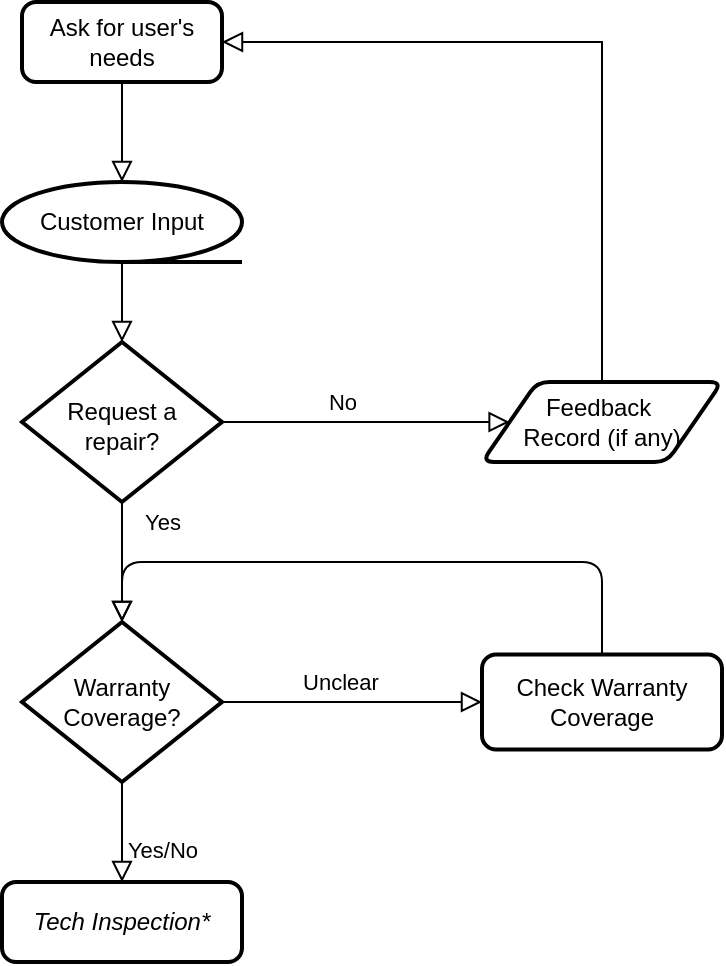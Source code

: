 <mxfile version="24.4.0" type="device" pages="3">
  <diagram id="C5RBs43oDa-KdzZeNtuy" name="priori_info">
    <mxGraphModel dx="966" dy="742" grid="1" gridSize="10" guides="1" tooltips="1" connect="1" arrows="1" fold="1" page="1" pageScale="1" pageWidth="827" pageHeight="1169" math="0" shadow="0">
      <root>
        <mxCell id="WIyWlLk6GJQsqaUBKTNV-0" />
        <mxCell id="WIyWlLk6GJQsqaUBKTNV-1" parent="WIyWlLk6GJQsqaUBKTNV-0" />
        <mxCell id="WIyWlLk6GJQsqaUBKTNV-2" value="" style="rounded=0;html=1;jettySize=auto;orthogonalLoop=1;fontSize=11;endArrow=block;endFill=0;endSize=8;strokeWidth=1;shadow=0;labelBackgroundColor=none;edgeStyle=orthogonalEdgeStyle;" parent="WIyWlLk6GJQsqaUBKTNV-1" source="WIyWlLk6GJQsqaUBKTNV-3" target="WIyWlLk6GJQsqaUBKTNV-6" edge="1">
          <mxGeometry relative="1" as="geometry" />
        </mxCell>
        <mxCell id="WIyWlLk6GJQsqaUBKTNV-3" value="Customer Input" style="rounded=1;whiteSpace=wrap;html=1;fontSize=12;glass=0;strokeWidth=2;shadow=0;shape=mxgraph.flowchart.sequential_data;arcSize=12;size=0.23;" parent="WIyWlLk6GJQsqaUBKTNV-1" vertex="1">
          <mxGeometry x="200" y="170" width="120" height="40" as="geometry" />
        </mxCell>
        <mxCell id="WIyWlLk6GJQsqaUBKTNV-4" value="Yes" style="rounded=0;html=1;jettySize=auto;orthogonalLoop=1;fontSize=11;endArrow=block;endFill=0;endSize=8;strokeWidth=1;shadow=0;labelBackgroundColor=none;edgeStyle=orthogonalEdgeStyle;" parent="WIyWlLk6GJQsqaUBKTNV-1" source="WIyWlLk6GJQsqaUBKTNV-6" target="WIyWlLk6GJQsqaUBKTNV-10" edge="1">
          <mxGeometry x="-0.667" y="20" relative="1" as="geometry">
            <mxPoint as="offset" />
          </mxGeometry>
        </mxCell>
        <mxCell id="WIyWlLk6GJQsqaUBKTNV-5" value="No" style="edgeStyle=orthogonalEdgeStyle;rounded=0;html=1;jettySize=auto;orthogonalLoop=1;fontSize=11;endArrow=block;endFill=0;endSize=8;strokeWidth=1;shadow=0;labelBackgroundColor=none;" parent="WIyWlLk6GJQsqaUBKTNV-1" source="WIyWlLk6GJQsqaUBKTNV-6" target="WIyWlLk6GJQsqaUBKTNV-7" edge="1">
          <mxGeometry x="-0.167" y="10" relative="1" as="geometry">
            <mxPoint as="offset" />
          </mxGeometry>
        </mxCell>
        <mxCell id="WIyWlLk6GJQsqaUBKTNV-6" value="Request a repair?" style="whiteSpace=wrap;html=1;shadow=0;fontFamily=Helvetica;fontSize=12;align=center;strokeWidth=2;spacing=6;spacingTop=4;shape=mxgraph.flowchart.decision;" parent="WIyWlLk6GJQsqaUBKTNV-1" vertex="1">
          <mxGeometry x="210" y="250" width="100" height="80" as="geometry" />
        </mxCell>
        <mxCell id="B-Al2pGXCWG6_MiiB4sn-1" style="edgeStyle=orthogonalEdgeStyle;rounded=0;orthogonalLoop=1;jettySize=auto;html=1;exitX=0.5;exitY=0;exitDx=0;exitDy=0;entryX=1;entryY=0.5;entryDx=0;entryDy=0;strokeColor=default;align=center;verticalAlign=middle;fontFamily=Helvetica;fontSize=12;fontColor=default;labelBackgroundColor=default;endArrow=block;endFill=0;endSize=8;" parent="WIyWlLk6GJQsqaUBKTNV-1" source="WIyWlLk6GJQsqaUBKTNV-7" target="r2N7Y73_zkbhH6JUuwwn-2" edge="1">
          <mxGeometry relative="1" as="geometry" />
        </mxCell>
        <mxCell id="WIyWlLk6GJQsqaUBKTNV-7" value="Feedback&amp;nbsp;&lt;div&gt;Record (if any)&lt;/div&gt;" style="rounded=1;whiteSpace=wrap;html=1;fontSize=12;glass=0;strokeWidth=2;shadow=0;absoluteArcSize=1;arcSize=12;shape=parallelogram;perimeter=parallelogramPerimeter;size=0.23;" parent="WIyWlLk6GJQsqaUBKTNV-1" vertex="1">
          <mxGeometry x="440" y="270" width="120" height="40" as="geometry" />
        </mxCell>
        <mxCell id="WIyWlLk6GJQsqaUBKTNV-8" value="Yes/No" style="rounded=0;html=1;jettySize=auto;orthogonalLoop=1;fontSize=11;endArrow=block;endFill=0;endSize=8;strokeWidth=1;shadow=0;labelBackgroundColor=none;edgeStyle=orthogonalEdgeStyle;" parent="WIyWlLk6GJQsqaUBKTNV-1" source="WIyWlLk6GJQsqaUBKTNV-10" target="WIyWlLk6GJQsqaUBKTNV-11" edge="1">
          <mxGeometry x="0.333" y="20" relative="1" as="geometry">
            <mxPoint as="offset" />
          </mxGeometry>
        </mxCell>
        <mxCell id="232slQO33e6bVdJ9wasK-0" style="edgeStyle=orthogonalEdgeStyle;rounded=0;orthogonalLoop=1;jettySize=auto;html=1;exitX=1;exitY=0.5;exitDx=0;exitDy=0;entryX=0;entryY=0.5;entryDx=0;entryDy=0;endArrow=block;endFill=0;endSize=8;" parent="WIyWlLk6GJQsqaUBKTNV-1" source="WIyWlLk6GJQsqaUBKTNV-10" target="q6erhi1aM6nhE-m1oEGl-2" edge="1">
          <mxGeometry relative="1" as="geometry" />
        </mxCell>
        <mxCell id="232slQO33e6bVdJ9wasK-6" value="Unclear" style="edgeLabel;html=1;align=center;verticalAlign=middle;resizable=0;points=[];fontFamily=Helvetica;fontSize=11;fontColor=default;labelBackgroundColor=default;" parent="232slQO33e6bVdJ9wasK-0" vertex="1" connectable="0">
          <mxGeometry x="-0.092" y="3" relative="1" as="geometry">
            <mxPoint y="-7" as="offset" />
          </mxGeometry>
        </mxCell>
        <mxCell id="WIyWlLk6GJQsqaUBKTNV-10" value="Warranty Coverage?" style="whiteSpace=wrap;html=1;shadow=0;fontFamily=Helvetica;fontSize=12;align=center;strokeWidth=2;spacing=6;spacingTop=0;shape=mxgraph.flowchart.decision;" parent="WIyWlLk6GJQsqaUBKTNV-1" vertex="1">
          <mxGeometry x="210" y="390" width="100" height="80" as="geometry" />
        </mxCell>
        <mxCell id="WIyWlLk6GJQsqaUBKTNV-11" value="&lt;i&gt;Tech Inspection*&lt;/i&gt;" style="rounded=1;whiteSpace=wrap;html=1;fontSize=12;glass=0;strokeWidth=2;shadow=0;absoluteArcSize=1;arcSize=14;" parent="WIyWlLk6GJQsqaUBKTNV-1" vertex="1">
          <mxGeometry x="200" y="520" width="120" height="40" as="geometry" />
        </mxCell>
        <mxCell id="232slQO33e6bVdJ9wasK-5" style="edgeStyle=orthogonalEdgeStyle;rounded=1;orthogonalLoop=1;jettySize=auto;html=1;exitX=0.5;exitY=0;exitDx=0;exitDy=0;entryX=0.5;entryY=0;entryDx=0;entryDy=0;strokeColor=default;align=center;verticalAlign=middle;fontFamily=Helvetica;fontSize=11;fontColor=default;labelBackgroundColor=default;endArrow=block;endFill=0;endSize=8;jumpStyle=arc;curved=0;" parent="WIyWlLk6GJQsqaUBKTNV-1" source="q6erhi1aM6nhE-m1oEGl-2" target="WIyWlLk6GJQsqaUBKTNV-10" edge="1">
          <mxGeometry relative="1" as="geometry">
            <Array as="points">
              <mxPoint x="500" y="360" />
              <mxPoint x="260" y="360" />
            </Array>
          </mxGeometry>
        </mxCell>
        <mxCell id="q6erhi1aM6nhE-m1oEGl-2" value="Check Warranty Coverage" style="rounded=1;whiteSpace=wrap;html=1;shadow=0;strokeWidth=2;spacing=6;spacingTop=0;absoluteArcSize=1;arcSize=14;" parent="WIyWlLk6GJQsqaUBKTNV-1" vertex="1">
          <mxGeometry x="440" y="406.25" width="120" height="47.5" as="geometry" />
        </mxCell>
        <mxCell id="r2N7Y73_zkbhH6JUuwwn-2" value="Ask for user&#39;s needs" style="rounded=1;whiteSpace=wrap;html=1;shadow=0;strokeWidth=2;spacing=6;spacingTop=0;absoluteArcSize=1;arcSize=14;" parent="WIyWlLk6GJQsqaUBKTNV-1" vertex="1">
          <mxGeometry x="210" y="80" width="100" height="40" as="geometry" />
        </mxCell>
        <mxCell id="B-Al2pGXCWG6_MiiB4sn-0" style="edgeStyle=orthogonalEdgeStyle;rounded=0;orthogonalLoop=1;jettySize=auto;html=1;exitX=0.5;exitY=1;exitDx=0;exitDy=0;entryX=0.5;entryY=0;entryDx=0;entryDy=0;entryPerimeter=0;strokeColor=default;align=center;verticalAlign=middle;fontFamily=Helvetica;fontSize=12;fontColor=default;labelBackgroundColor=default;endArrow=block;endFill=0;endSize=8;" parent="WIyWlLk6GJQsqaUBKTNV-1" source="r2N7Y73_zkbhH6JUuwwn-2" target="WIyWlLk6GJQsqaUBKTNV-3" edge="1">
          <mxGeometry relative="1" as="geometry" />
        </mxCell>
      </root>
    </mxGraphModel>
  </diagram>
  <diagram id="0H7Suxa308K33kMZxJ0N" name="tech_inspection">
    <mxGraphModel dx="966" dy="742" grid="1" gridSize="10" guides="1" tooltips="1" connect="1" arrows="1" fold="1" page="1" pageScale="1" pageWidth="827" pageHeight="1169" math="0" shadow="0">
      <root>
        <mxCell id="0" />
        <mxCell id="1" parent="0" />
        <mxCell id="O9rupshPxPzfkcAa0F1l-7" value="" style="edgeStyle=orthogonalEdgeStyle;rounded=0;orthogonalLoop=1;jettySize=auto;html=1;strokeColor=default;align=center;verticalAlign=middle;fontFamily=Helvetica;fontSize=13;fontColor=default;labelBackgroundColor=default;endArrow=block;endFill=0;endSize=8;" parent="1" source="HBfwX7Nua79EtiiJhxBP-1" target="O9rupshPxPzfkcAa0F1l-6" edge="1">
          <mxGeometry relative="1" as="geometry" />
        </mxCell>
        <mxCell id="O9rupshPxPzfkcAa0F1l-10" style="edgeStyle=orthogonalEdgeStyle;rounded=0;orthogonalLoop=1;jettySize=auto;html=1;exitX=0.5;exitY=1;exitDx=0;exitDy=0;entryX=0.5;entryY=0;entryDx=0;entryDy=0;strokeColor=default;align=center;verticalAlign=middle;fontFamily=Helvetica;fontSize=13;fontColor=default;labelBackgroundColor=default;endArrow=block;endFill=0;endSize=8;" parent="1" source="HBfwX7Nua79EtiiJhxBP-1" target="O9rupshPxPzfkcAa0F1l-8" edge="1">
          <mxGeometry relative="1" as="geometry" />
        </mxCell>
        <mxCell id="O9rupshPxPzfkcAa0F1l-11" style="edgeStyle=orthogonalEdgeStyle;rounded=0;orthogonalLoop=1;jettySize=auto;html=1;exitX=0.5;exitY=1;exitDx=0;exitDy=0;strokeColor=default;align=center;verticalAlign=middle;fontFamily=Helvetica;fontSize=13;fontColor=default;labelBackgroundColor=default;endArrow=block;endFill=0;endSize=8;" parent="1" source="HBfwX7Nua79EtiiJhxBP-1" target="O9rupshPxPzfkcAa0F1l-9" edge="1">
          <mxGeometry relative="1" as="geometry" />
        </mxCell>
        <mxCell id="HBfwX7Nua79EtiiJhxBP-1" value="&lt;i style=&quot;font-size: 13px;&quot;&gt;Prepare Suggestion&lt;/i&gt;" style="rounded=1;whiteSpace=wrap;html=1;fontSize=13;glass=0;strokeWidth=2;shadow=0;absoluteArcSize=1;arcSize=14;" parent="1" vertex="1">
          <mxGeometry x="230" y="220" width="140" height="50" as="geometry" />
        </mxCell>
        <mxCell id="KpUsP7Or71GDV0AGmmpj-18" value="" style="edgeStyle=orthogonalEdgeStyle;rounded=0;orthogonalLoop=1;jettySize=auto;html=1;strokeColor=default;align=center;verticalAlign=middle;fontFamily=Helvetica;fontSize=13;fontColor=default;labelBackgroundColor=default;endArrow=block;endFill=0;endSize=8;sourcePerimeterSpacing=25;entryX=0.5;entryY=0;entryDx=0;entryDy=0;entryPerimeter=0;" parent="1" source="O9rupshPxPzfkcAa0F1l-6" target="O9rupshPxPzfkcAa0F1l-14" edge="1">
          <mxGeometry relative="1" as="geometry" />
        </mxCell>
        <mxCell id="O9rupshPxPzfkcAa0F1l-6" value="Replace" style="whiteSpace=wrap;html=1;rounded=1;glass=0;strokeWidth=1;shadow=0;verticalLabelPosition=bottom;verticalAlign=top;shape=mxgraph.flowchart.parallel_mode;pointerEvents=1;fontSize=13;" parent="1" vertex="1">
          <mxGeometry x="260" y="360" width="80" height="50" as="geometry" />
        </mxCell>
        <mxCell id="KpUsP7Or71GDV0AGmmpj-22" value="" style="edgeStyle=orthogonalEdgeStyle;rounded=0;orthogonalLoop=1;jettySize=auto;html=1;strokeColor=default;align=center;verticalAlign=middle;fontFamily=Helvetica;fontSize=13;fontColor=default;labelBackgroundColor=default;endArrow=block;endFill=0;endSize=8;sourcePerimeterSpacing=25;entryX=0.5;entryY=0;entryDx=0;entryDy=0;entryPerimeter=0;" parent="1" source="O9rupshPxPzfkcAa0F1l-8" target="O9rupshPxPzfkcAa0F1l-14" edge="1">
          <mxGeometry relative="1" as="geometry">
            <Array as="points">
              <mxPoint x="440" y="470" />
              <mxPoint x="300" y="470" />
            </Array>
          </mxGeometry>
        </mxCell>
        <mxCell id="O9rupshPxPzfkcAa0F1l-8" value="Repair" style="whiteSpace=wrap;html=1;rounded=1;glass=0;strokeWidth=1;shadow=0;verticalLabelPosition=bottom;verticalAlign=top;shape=mxgraph.flowchart.parallel_mode;pointerEvents=1;fontSize=13;" parent="1" vertex="1">
          <mxGeometry x="400" y="360" width="80" height="50" as="geometry" />
        </mxCell>
        <mxCell id="O9rupshPxPzfkcAa0F1l-9" value="Trade-in" style="whiteSpace=wrap;html=1;rounded=1;glass=0;strokeWidth=1;shadow=0;verticalLabelPosition=bottom;verticalAlign=top;shape=mxgraph.flowchart.parallel_mode;pointerEvents=1;fontSize=13;" parent="1" vertex="1">
          <mxGeometry x="540" y="360" width="80" height="50" as="geometry" />
        </mxCell>
        <mxCell id="O9rupshPxPzfkcAa0F1l-14" value="Pick Strategy" style="strokeWidth=2;html=1;shape=mxgraph.flowchart.decision;whiteSpace=wrap;fontFamily=Helvetica;fontSize=12;fontColor=default;labelBackgroundColor=default;" parent="1" vertex="1">
          <mxGeometry x="250" y="530" width="100" height="60" as="geometry" />
        </mxCell>
        <mxCell id="TO2VjqVq33ZmU-2ASmlG-3" style="edgeStyle=orthogonalEdgeStyle;rounded=0;orthogonalLoop=1;jettySize=auto;html=1;exitX=0;exitY=0.5;exitDx=0;exitDy=0;exitPerimeter=0;strokeColor=default;align=center;verticalAlign=middle;fontFamily=Helvetica;fontSize=13;fontColor=default;labelBackgroundColor=default;endArrow=block;endFill=0;endSize=8;curved=1;targetPerimeterSpacing=27;" parent="1" source="BKmdf22gpWXtIfpGgajJ-4" target="TO2VjqVq33ZmU-2ASmlG-2" edge="1">
          <mxGeometry relative="1" as="geometry" />
        </mxCell>
        <mxCell id="BKmdf22gpWXtIfpGgajJ-4" value="Agent&#39;s&amp;nbsp;&lt;div style=&quot;font-size: 13px;&quot;&gt;Utterance&lt;/div&gt;" style="strokeWidth=2;html=1;shape=mxgraph.flowchart.display;whiteSpace=wrap;fontFamily=Helvetica;fontSize=13;fontColor=default;labelBackgroundColor=default;" parent="1" vertex="1">
          <mxGeometry x="250" y="640" width="100" height="60" as="geometry" />
        </mxCell>
        <mxCell id="BKmdf22gpWXtIfpGgajJ-5" style="edgeStyle=orthogonalEdgeStyle;rounded=0;orthogonalLoop=1;jettySize=auto;html=1;exitX=0.5;exitY=1;exitDx=0;exitDy=0;exitPerimeter=0;entryX=0.5;entryY=0;entryDx=0;entryDy=0;entryPerimeter=0;strokeColor=default;align=center;verticalAlign=middle;fontFamily=Helvetica;fontSize=13;fontColor=default;labelBackgroundColor=default;endArrow=block;endFill=0;endSize=8;" parent="1" source="O9rupshPxPzfkcAa0F1l-14" target="BKmdf22gpWXtIfpGgajJ-4" edge="1">
          <mxGeometry relative="1" as="geometry" />
        </mxCell>
        <mxCell id="TO2VjqVq33ZmU-2ASmlG-2" value="Customer" style="shape=umlActor;verticalLabelPosition=bottom;verticalAlign=top;html=1;outlineConnect=0;fontFamily=Helvetica;fontSize=13;fontColor=default;labelBackgroundColor=default;" parent="1" vertex="1">
          <mxGeometry x="90" y="300" width="30" height="60" as="geometry" />
        </mxCell>
        <mxCell id="KpUsP7Or71GDV0AGmmpj-2" value="Customer Input" style="strokeWidth=2;html=1;shape=mxgraph.flowchart.sequential_data;whiteSpace=wrap;fontFamily=Helvetica;fontSize=13;fontColor=default;labelBackgroundColor=default;" parent="1" vertex="1">
          <mxGeometry x="250" y="20" width="100" height="60" as="geometry" />
        </mxCell>
        <mxCell id="KpUsP7Or71GDV0AGmmpj-4" style="edgeStyle=orthogonalEdgeStyle;rounded=0;orthogonalLoop=1;jettySize=auto;html=1;exitX=0.5;exitY=1;exitDx=0;exitDy=0;exitPerimeter=0;entryX=0.5;entryY=0;entryDx=0;entryDy=0;strokeColor=default;align=center;verticalAlign=middle;fontFamily=Helvetica;fontSize=13;fontColor=default;labelBackgroundColor=default;endArrow=block;endFill=0;endSize=8;" parent="1" source="KpUsP7Or71GDV0AGmmpj-3" target="HBfwX7Nua79EtiiJhxBP-1" edge="1">
          <mxGeometry relative="1" as="geometry" />
        </mxCell>
        <mxCell id="KpUsP7Or71GDV0AGmmpj-5" value="No" style="edgeLabel;html=1;align=center;verticalAlign=middle;resizable=0;points=[];strokeColor=default;strokeWidth=2;fontFamily=Helvetica;fontSize=13;fontColor=default;labelBackgroundColor=default;fillColor=default;" parent="KpUsP7Or71GDV0AGmmpj-4" vertex="1" connectable="0">
          <mxGeometry x="-0.32" y="1" relative="1" as="geometry">
            <mxPoint x="9" as="offset" />
          </mxGeometry>
        </mxCell>
        <mxCell id="KpUsP7Or71GDV0AGmmpj-9" value="" style="edgeStyle=orthogonalEdgeStyle;rounded=0;orthogonalLoop=1;jettySize=auto;html=1;strokeColor=default;align=center;verticalAlign=middle;fontFamily=Helvetica;fontSize=13;fontColor=default;labelBackgroundColor=default;endArrow=block;endFill=0;endSize=8;" parent="1" source="KpUsP7Or71GDV0AGmmpj-3" target="KpUsP7Or71GDV0AGmmpj-8" edge="1">
          <mxGeometry relative="1" as="geometry" />
        </mxCell>
        <mxCell id="KpUsP7Or71GDV0AGmmpj-3" value="Satisfied?" style="strokeWidth=2;html=1;shape=mxgraph.flowchart.decision;whiteSpace=wrap;strokeColor=default;align=center;verticalAlign=middle;fontFamily=Helvetica;fontSize=13;fontColor=default;labelBackgroundColor=default;fillColor=default;" parent="1" vertex="1">
          <mxGeometry x="250" y="120" width="100" height="60" as="geometry" />
        </mxCell>
        <mxCell id="KpUsP7Or71GDV0AGmmpj-6" style="edgeStyle=orthogonalEdgeStyle;rounded=0;orthogonalLoop=1;jettySize=auto;html=1;exitX=0.5;exitY=1;exitDx=0;exitDy=0;exitPerimeter=0;entryX=0.5;entryY=0;entryDx=0;entryDy=0;entryPerimeter=0;strokeColor=default;align=center;verticalAlign=middle;fontFamily=Helvetica;fontSize=13;fontColor=default;labelBackgroundColor=default;endArrow=block;endFill=0;endSize=8;" parent="1" source="KpUsP7Or71GDV0AGmmpj-2" target="KpUsP7Or71GDV0AGmmpj-3" edge="1">
          <mxGeometry relative="1" as="geometry" />
        </mxCell>
        <mxCell id="KpUsP7Or71GDV0AGmmpj-8" value="End" style="whiteSpace=wrap;html=1;strokeWidth=2;labelBackgroundColor=default;shape=mxgraph.flowchart.terminator;fontSize=13;" parent="1" vertex="1">
          <mxGeometry x="440" y="130" width="80" height="40" as="geometry" />
        </mxCell>
        <mxCell id="KpUsP7Or71GDV0AGmmpj-11" style="edgeStyle=orthogonalEdgeStyle;rounded=0;orthogonalLoop=1;jettySize=auto;html=1;entryX=0;entryY=0.5;entryDx=0;entryDy=0;entryPerimeter=0;strokeColor=default;align=center;verticalAlign=middle;fontFamily=Helvetica;fontSize=13;fontColor=default;labelBackgroundColor=default;endArrow=block;endFill=0;endSize=8;curved=1;sourcePerimeterSpacing=10;" parent="1" source="TO2VjqVq33ZmU-2ASmlG-2" target="KpUsP7Or71GDV0AGmmpj-2" edge="1">
          <mxGeometry relative="1" as="geometry">
            <Array as="points">
              <mxPoint x="105" y="50" />
            </Array>
          </mxGeometry>
        </mxCell>
        <mxCell id="KpUsP7Or71GDV0AGmmpj-23" style="edgeStyle=orthogonalEdgeStyle;rounded=0;orthogonalLoop=1;jettySize=auto;html=1;entryX=0.5;entryY=0;entryDx=0;entryDy=0;entryPerimeter=0;strokeColor=default;align=center;verticalAlign=middle;fontFamily=Helvetica;fontSize=13;fontColor=default;labelBackgroundColor=default;endArrow=block;endFill=0;endSize=8;sourcePerimeterSpacing=25;" parent="1" source="O9rupshPxPzfkcAa0F1l-9" target="O9rupshPxPzfkcAa0F1l-14" edge="1">
          <mxGeometry relative="1" as="geometry">
            <Array as="points">
              <mxPoint x="581" y="470" />
              <mxPoint x="300" y="470" />
            </Array>
          </mxGeometry>
        </mxCell>
      </root>
    </mxGraphModel>
  </diagram>
  <diagram id="ukW5nZTWxzHmw47sE8yi" name="graph_of_thoughts">
    <mxGraphModel dx="970" dy="742" grid="1" gridSize="10" guides="1" tooltips="1" connect="1" arrows="1" fold="1" page="1" pageScale="1" pageWidth="827" pageHeight="1169" math="0" shadow="0">
      <root>
        <mxCell id="0" />
        <mxCell id="1" parent="0" />
        <mxCell id="GsBD2acbDb1_ZnvfJPKG-8" value="" style="edgeStyle=orthogonalEdgeStyle;rounded=0;orthogonalLoop=1;jettySize=auto;html=1;strokeColor=default;align=center;verticalAlign=middle;fontFamily=Helvetica;fontSize=12;fontColor=default;labelBackgroundColor=default;endArrow=block;endFill=0;endSize=8;" edge="1" parent="1" source="z9cPN60y4VvHsgjDB9Tx-1" target="GsBD2acbDb1_ZnvfJPKG-7">
          <mxGeometry relative="1" as="geometry" />
        </mxCell>
        <mxCell id="z9cPN60y4VvHsgjDB9Tx-1" value="User Input" style="strokeWidth=2;html=1;shape=mxgraph.flowchart.start_1;whiteSpace=wrap;strokeColor=default;align=center;verticalAlign=middle;fontFamily=Helvetica;fontSize=12;fontColor=default;labelBackgroundColor=default;fillColor=default;" vertex="1" parent="1">
          <mxGeometry x="180" y="80" width="100" height="50" as="geometry" />
        </mxCell>
        <mxCell id="vIItR4epb2CKRpalAAMz-7" value="" style="edgeStyle=orthogonalEdgeStyle;rounded=0;orthogonalLoop=1;jettySize=auto;html=1;strokeColor=default;align=center;verticalAlign=middle;fontFamily=Helvetica;fontSize=12;fontColor=default;labelBackgroundColor=default;endArrow=block;endFill=0;endSize=8;" edge="1" parent="1" source="vIItR4epb2CKRpalAAMz-1" target="vIItR4epb2CKRpalAAMz-5">
          <mxGeometry relative="1" as="geometry" />
        </mxCell>
        <mxCell id="vIItR4epb2CKRpalAAMz-10" style="edgeStyle=orthogonalEdgeStyle;rounded=0;orthogonalLoop=1;jettySize=auto;html=1;exitX=0.5;exitY=1;exitDx=0;exitDy=0;entryX=0;entryY=0.5;entryDx=0;entryDy=0;strokeColor=default;align=center;verticalAlign=middle;fontFamily=Helvetica;fontSize=12;fontColor=default;labelBackgroundColor=default;endArrow=block;endFill=0;endSize=8;" edge="1" parent="1" source="vIItR4epb2CKRpalAAMz-1" target="vIItR4epb2CKRpalAAMz-8">
          <mxGeometry relative="1" as="geometry" />
        </mxCell>
        <mxCell id="vIItR4epb2CKRpalAAMz-1" value="Warranty Analyser" style="rounded=1;whiteSpace=wrap;html=1;absoluteArcSize=1;arcSize=14;strokeWidth=2;strokeColor=default;align=center;verticalAlign=middle;fontFamily=Helvetica;fontSize=12;fontColor=default;labelBackgroundColor=default;fillColor=default;" vertex="1" parent="1">
          <mxGeometry x="185" y="270" width="90" height="40" as="geometry" />
        </mxCell>
        <mxCell id="vIItR4epb2CKRpalAAMz-9" style="edgeStyle=orthogonalEdgeStyle;rounded=0;orthogonalLoop=1;jettySize=auto;html=1;exitX=0.5;exitY=1;exitDx=0;exitDy=0;strokeColor=default;align=center;verticalAlign=middle;fontFamily=Helvetica;fontSize=12;fontColor=default;labelBackgroundColor=default;endArrow=block;endFill=0;endSize=8;" edge="1" parent="1" source="vIItR4epb2CKRpalAAMz-5" target="vIItR4epb2CKRpalAAMz-8">
          <mxGeometry relative="1" as="geometry" />
        </mxCell>
        <mxCell id="GsBD2acbDb1_ZnvfJPKG-10" style="edgeStyle=orthogonalEdgeStyle;rounded=0;orthogonalLoop=1;jettySize=auto;html=1;exitX=0.5;exitY=0;exitDx=0;exitDy=0;entryX=0.75;entryY=1;entryDx=0;entryDy=0;strokeColor=default;align=center;verticalAlign=middle;fontFamily=Helvetica;fontSize=12;fontColor=default;labelBackgroundColor=default;endArrow=block;endFill=0;endSize=8;" edge="1" parent="1" source="vIItR4epb2CKRpalAAMz-5" target="GsBD2acbDb1_ZnvfJPKG-7">
          <mxGeometry relative="1" as="geometry" />
        </mxCell>
        <mxCell id="vIItR4epb2CKRpalAAMz-5" value="Tech Issue Analyser" style="rounded=1;whiteSpace=wrap;html=1;absoluteArcSize=1;arcSize=14;strokeWidth=2;strokeColor=default;align=center;verticalAlign=middle;fontFamily=Helvetica;fontSize=12;fontColor=default;labelBackgroundColor=default;fillColor=default;" vertex="1" parent="1">
          <mxGeometry x="340" y="270" width="90" height="40" as="geometry" />
        </mxCell>
        <mxCell id="GsBD2acbDb1_ZnvfJPKG-4" value="" style="edgeStyle=orthogonalEdgeStyle;rounded=0;orthogonalLoop=1;jettySize=auto;html=1;strokeColor=default;align=center;verticalAlign=middle;fontFamily=Helvetica;fontSize=12;fontColor=default;labelBackgroundColor=default;endArrow=block;endFill=0;endSize=8;" edge="1" parent="1" source="vIItR4epb2CKRpalAAMz-8" target="GsBD2acbDb1_ZnvfJPKG-3">
          <mxGeometry relative="1" as="geometry" />
        </mxCell>
        <mxCell id="vIItR4epb2CKRpalAAMz-8" value="Suggestion Generator" style="rounded=1;whiteSpace=wrap;html=1;absoluteArcSize=1;arcSize=14;strokeWidth=2;strokeColor=default;align=center;verticalAlign=middle;fontFamily=Helvetica;fontSize=12;fontColor=default;labelBackgroundColor=default;fillColor=default;" vertex="1" parent="1">
          <mxGeometry x="340" y="360" width="90" height="40" as="geometry" />
        </mxCell>
        <mxCell id="GsBD2acbDb1_ZnvfJPKG-3" value="Utterance" style="strokeWidth=2;html=1;shape=mxgraph.flowchart.display;whiteSpace=wrap;strokeColor=default;align=center;verticalAlign=middle;fontFamily=Helvetica;fontSize=12;fontColor=default;labelBackgroundColor=default;fillColor=default;" vertex="1" parent="1">
          <mxGeometry x="500" y="355" width="100" height="50" as="geometry" />
        </mxCell>
        <mxCell id="GsBD2acbDb1_ZnvfJPKG-9" value="" style="edgeStyle=orthogonalEdgeStyle;rounded=0;orthogonalLoop=1;jettySize=auto;html=1;strokeColor=default;align=center;verticalAlign=middle;fontFamily=Helvetica;fontSize=12;fontColor=default;labelBackgroundColor=default;endArrow=block;endFill=0;endSize=8;" edge="1" parent="1" source="GsBD2acbDb1_ZnvfJPKG-7" target="vIItR4epb2CKRpalAAMz-1">
          <mxGeometry relative="1" as="geometry" />
        </mxCell>
        <mxCell id="GsBD2acbDb1_ZnvfJPKG-14" style="edgeStyle=orthogonalEdgeStyle;rounded=0;orthogonalLoop=1;jettySize=auto;html=1;exitX=1;exitY=0.5;exitDx=0;exitDy=0;strokeColor=default;align=center;verticalAlign=middle;fontFamily=Helvetica;fontSize=12;fontColor=default;labelBackgroundColor=default;endArrow=block;endFill=0;endSize=8;" edge="1" parent="1" source="GsBD2acbDb1_ZnvfJPKG-7" target="TLePMWUTqPpxpDhqHKga-1">
          <mxGeometry relative="1" as="geometry">
            <mxPoint x="490" y="200" as="targetPoint" />
          </mxGeometry>
        </mxCell>
        <mxCell id="GsBD2acbDb1_ZnvfJPKG-7" value="Feedback&amp;nbsp;&lt;div&gt;Recorder&lt;/div&gt;" style="whiteSpace=wrap;html=1;strokeWidth=2;labelBackgroundColor=default;rounded=1;absoluteArcSize=1;arcSize=14;" vertex="1" parent="1">
          <mxGeometry x="185" y="180" width="90" height="40" as="geometry" />
        </mxCell>
        <mxCell id="TLePMWUTqPpxpDhqHKga-1" value="Feedback&amp;nbsp;&lt;div&gt;Record&lt;/div&gt;" style="rounded=1;whiteSpace=wrap;html=1;fontSize=12;glass=0;strokeWidth=2;shadow=0;absoluteArcSize=1;arcSize=12;shape=parallelogram;perimeter=parallelogramPerimeter;size=0.23;" vertex="1" parent="1">
          <mxGeometry x="490" y="180" width="120" height="40" as="geometry" />
        </mxCell>
        <mxCell id="TLePMWUTqPpxpDhqHKga-2" style="edgeStyle=orthogonalEdgeStyle;rounded=0;orthogonalLoop=1;jettySize=auto;html=1;exitX=1;exitY=0.75;exitDx=0;exitDy=0;entryX=1;entryY=0.25;entryDx=0;entryDy=0;strokeColor=default;align=center;verticalAlign=middle;fontFamily=Helvetica;fontSize=12;fontColor=default;labelBackgroundColor=default;endArrow=block;endFill=0;endSize=8;curved=1;" edge="1" parent="1" source="vIItR4epb2CKRpalAAMz-5" target="vIItR4epb2CKRpalAAMz-5">
          <mxGeometry relative="1" as="geometry">
            <Array as="points">
              <mxPoint x="470" y="300" />
              <mxPoint x="470" y="280" />
            </Array>
          </mxGeometry>
        </mxCell>
      </root>
    </mxGraphModel>
  </diagram>
</mxfile>
